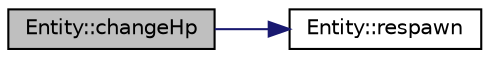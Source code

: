 digraph "Entity::changeHp"
{
 // LATEX_PDF_SIZE
  edge [fontname="Helvetica",fontsize="10",labelfontname="Helvetica",labelfontsize="10"];
  node [fontname="Helvetica",fontsize="10",shape=record];
  rankdir="LR";
  Node1 [label="Entity::changeHp",height=0.2,width=0.4,color="black", fillcolor="grey75", style="filled", fontcolor="black",tooltip="Change the hp of this entity by amount."];
  Node1 -> Node2 [color="midnightblue",fontsize="10",style="solid",fontname="Helvetica"];
  Node2 [label="Entity::respawn",height=0.2,width=0.4,color="black", fillcolor="white", style="filled",URL="$classEntity.html#a076c4f2138c24a11ed279370a99bb976",tooltip="Pure virtual function that child classes need to implement. Performs entity's respawning."];
}
